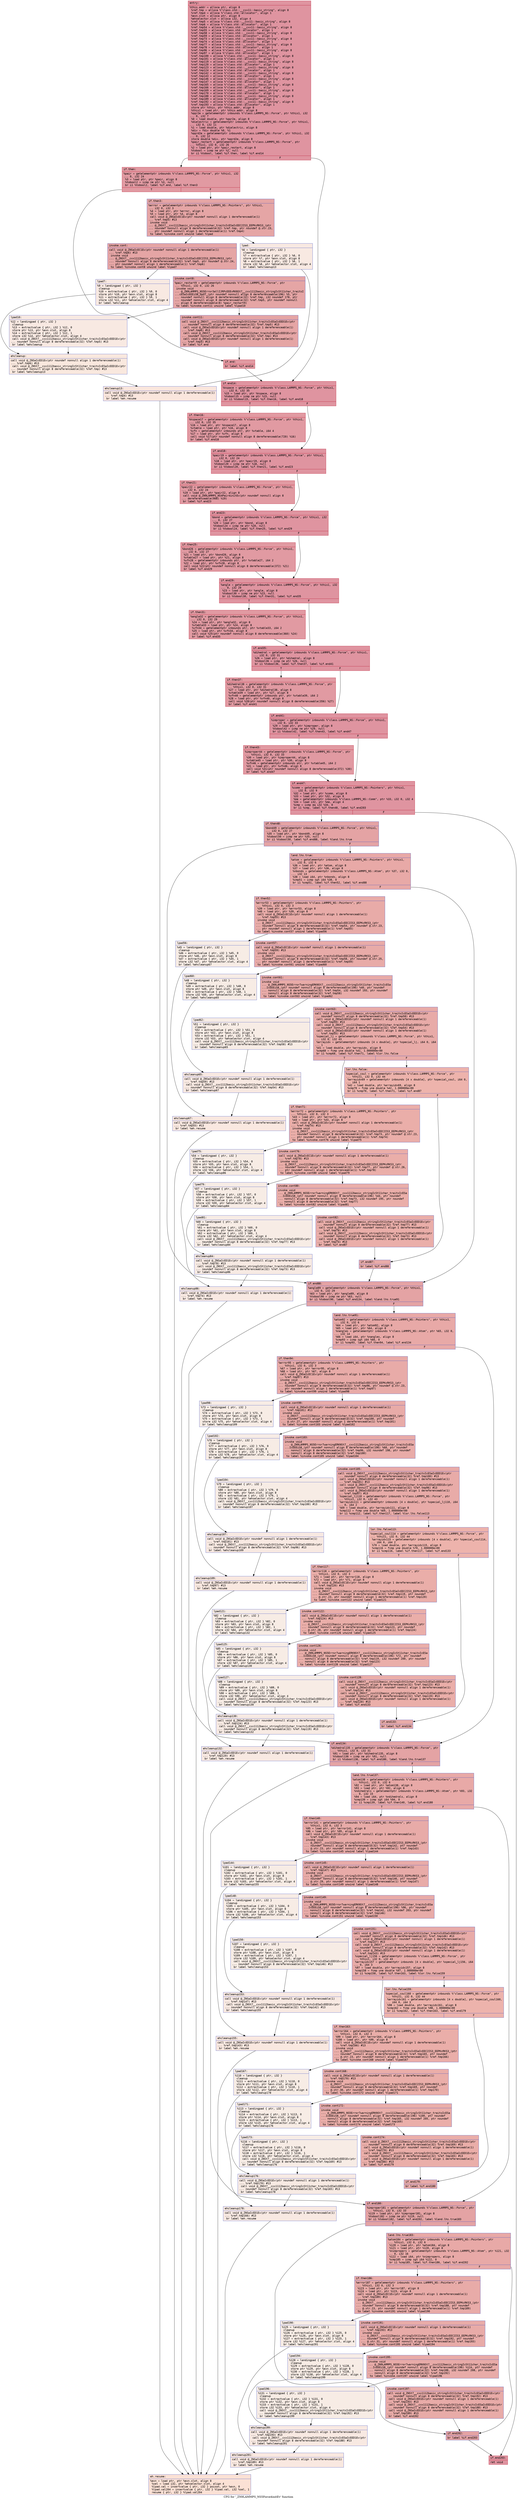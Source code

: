 digraph "CFG for '_ZN9LAMMPS_NS5Force4initEv' function" {
	label="CFG for '_ZN9LAMMPS_NS5Force4initEv' function";

	Node0x563a5e038960 [shape=record,color="#b70d28ff", style=filled, fillcolor="#b70d2870" fontname="Courier",label="{entry:\l|  %this.addr = alloca ptr, align 8\l  %ref.tmp = alloca %\"class.std::__cxx11::basic_string\", align 8\l  %ref.tmp4 = alloca %\"class.std::allocator\", align 1\l  %exn.slot = alloca ptr, align 8\l  %ehselector.slot = alloca i32, align 4\l  %ref.tmp5 = alloca %\"class.std::__cxx11::basic_string\", align 8\l  %ref.tmp6 = alloca %\"class.std::allocator\", align 1\l  %ref.tmp54 = alloca %\"class.std::__cxx11::basic_string\", align 8\l  %ref.tmp55 = alloca %\"class.std::allocator\", align 1\l  %ref.tmp58 = alloca %\"class.std::__cxx11::basic_string\", align 8\l  %ref.tmp59 = alloca %\"class.std::allocator\", align 1\l  %ref.tmp73 = alloca %\"class.std::__cxx11::basic_string\", align 8\l  %ref.tmp74 = alloca %\"class.std::allocator\", align 1\l  %ref.tmp77 = alloca %\"class.std::__cxx11::basic_string\", align 8\l  %ref.tmp78 = alloca %\"class.std::allocator\", align 1\l  %ref.tmp96 = alloca %\"class.std::__cxx11::basic_string\", align 8\l  %ref.tmp97 = alloca %\"class.std::allocator\", align 1\l  %ref.tmp100 = alloca %\"class.std::__cxx11::basic_string\", align 8\l  %ref.tmp101 = alloca %\"class.std::allocator\", align 1\l  %ref.tmp119 = alloca %\"class.std::__cxx11::basic_string\", align 8\l  %ref.tmp120 = alloca %\"class.std::allocator\", align 1\l  %ref.tmp123 = alloca %\"class.std::__cxx11::basic_string\", align 8\l  %ref.tmp124 = alloca %\"class.std::allocator\", align 1\l  %ref.tmp142 = alloca %\"class.std::__cxx11::basic_string\", align 8\l  %ref.tmp143 = alloca %\"class.std::allocator\", align 1\l  %ref.tmp146 = alloca %\"class.std::__cxx11::basic_string\", align 8\l  %ref.tmp147 = alloca %\"class.std::allocator\", align 1\l  %ref.tmp165 = alloca %\"class.std::__cxx11::basic_string\", align 8\l  %ref.tmp166 = alloca %\"class.std::allocator\", align 1\l  %ref.tmp169 = alloca %\"class.std::__cxx11::basic_string\", align 8\l  %ref.tmp170 = alloca %\"class.std::allocator\", align 1\l  %ref.tmp188 = alloca %\"class.std::__cxx11::basic_string\", align 8\l  %ref.tmp189 = alloca %\"class.std::allocator\", align 1\l  %ref.tmp192 = alloca %\"class.std::__cxx11::basic_string\", align 8\l  %ref.tmp193 = alloca %\"class.std::allocator\", align 1\l  store ptr %this, ptr %this.addr, align 8\l  %this1 = load ptr, ptr %this.addr, align 8\l  %qqr2e = getelementptr inbounds %\"class.LAMMPS_NS::Force\", ptr %this1, i32\l... 0, i32 7\l  %0 = load double, ptr %qqr2e, align 8\l  %dielectric = getelementptr inbounds %\"class.LAMMPS_NS::Force\", ptr %this1,\l... i32 0, i32 11\l  %1 = load double, ptr %dielectric, align 8\l  %div = fdiv double %0, %1\l  %qqrd2e = getelementptr inbounds %\"class.LAMMPS_NS::Force\", ptr %this1, i32\l... 0, i32 12\l  store double %div, ptr %qqrd2e, align 8\l  %pair_restart = getelementptr inbounds %\"class.LAMMPS_NS::Force\", ptr\l... %this1, i32 0, i32 26\l  %2 = load ptr, ptr %pair_restart, align 8\l  %tobool = icmp ne ptr %2, null\l  br i1 %tobool, label %if.then, label %if.end14\l|{<s0>T|<s1>F}}"];
	Node0x563a5e038960:s0 -> Node0x563a5e03ac10[tooltip="entry -> if.then\nProbability 62.50%" ];
	Node0x563a5e038960:s1 -> Node0x563a5e03ac80[tooltip="entry -> if.end14\nProbability 37.50%" ];
	Node0x563a5e03ac10 [shape=record,color="#b70d28ff", style=filled, fillcolor="#bb1b2c70" fontname="Courier",label="{if.then:\l|  %pair = getelementptr inbounds %\"class.LAMMPS_NS::Force\", ptr %this1, i32\l... 0, i32 24\l  %3 = load ptr, ptr %pair, align 8\l  %tobool2 = icmp ne ptr %3, null\l  br i1 %tobool2, label %if.end, label %if.then3\l|{<s0>T|<s1>F}}"];
	Node0x563a5e03ac10:s0 -> Node0x563a5e03af10[tooltip="if.then -> if.end\nProbability 62.50%" ];
	Node0x563a5e03ac10:s1 -> Node0x563a5e0399e0[tooltip="if.then -> if.then3\nProbability 37.50%" ];
	Node0x563a5e0399e0 [shape=record,color="#3d50c3ff", style=filled, fillcolor="#c5333470" fontname="Courier",label="{if.then3:\l|  %error = getelementptr inbounds %\"class.LAMMPS_NS::Pointers\", ptr %this1,\l... i32 0, i32 3\l  %4 = load ptr, ptr %error, align 8\l  %5 = load ptr, ptr %4, align 8\l  call void @_ZNSaIcEC1Ev(ptr noundef nonnull align 1 dereferenceable(1)\l... %ref.tmp4) #13\l  invoke void\l... @_ZNSt7__cxx1112basic_stringIcSt11char_traitsIcESaIcEEC2IS3_EEPKcRKS3_(ptr\l... noundef nonnull align 8 dereferenceable(32) %ref.tmp, ptr noundef @.str.23,\l... ptr noundef nonnull align 1 dereferenceable(1) %ref.tmp4)\l          to label %invoke.cont unwind label %lpad\l}"];
	Node0x563a5e0399e0 -> Node0x563a5e03b720[tooltip="if.then3 -> invoke.cont\nProbability 100.00%" ];
	Node0x563a5e0399e0 -> Node0x563a5e03b7a0[tooltip="if.then3 -> lpad\nProbability 0.00%" ];
	Node0x563a5e03b720 [shape=record,color="#3d50c3ff", style=filled, fillcolor="#c5333470" fontname="Courier",label="{invoke.cont:\l|  call void @_ZNSaIcEC1Ev(ptr noundef nonnull align 1 dereferenceable(1)\l... %ref.tmp6) #13\l  invoke void\l... @_ZNSt7__cxx1112basic_stringIcSt11char_traitsIcESaIcEEC2IS3_EEPKcRKS3_(ptr\l... noundef nonnull align 8 dereferenceable(32) %ref.tmp5, ptr noundef @.str.24,\l... ptr noundef nonnull align 1 dereferenceable(1) %ref.tmp6)\l          to label %invoke.cont8 unwind label %lpad7\l}"];
	Node0x563a5e03b720 -> Node0x563a5e03bb20[tooltip="invoke.cont -> invoke.cont8\nProbability 100.00%" ];
	Node0x563a5e03b720 -> Node0x563a5e03bb70[tooltip="invoke.cont -> lpad7\nProbability 0.00%" ];
	Node0x563a5e03bb20 [shape=record,color="#3d50c3ff", style=filled, fillcolor="#c5333470" fontname="Courier",label="{invoke.cont8:\l|  %pair_restart9 = getelementptr inbounds %\"class.LAMMPS_NS::Force\", ptr\l... %this1, i32 0, i32 26\l  invoke void\l... @_ZN9LAMMPS_NS5Error3allIJRPcEEEvRKNSt7__cxx1112basic_stringIcSt11char_traitsI\l...cESaIcEEEiSB_DpOT_(ptr noundef nonnull align 8 dereferenceable(196) %5, ptr\l... noundef nonnull align 8 dereferenceable(32) %ref.tmp, i32 noundef 178, ptr\l... noundef nonnull align 8 dereferenceable(32) %ref.tmp5, ptr noundef nonnull\l... align 8 dereferenceable(8) %pair_restart9)\l          to label %invoke.cont11 unwind label %lpad10\l}"];
	Node0x563a5e03bb20 -> Node0x563a5e03bad0[tooltip="invoke.cont8 -> invoke.cont11\nProbability 100.00%" ];
	Node0x563a5e03bb20 -> Node0x563a5e03bff0[tooltip="invoke.cont8 -> lpad10\nProbability 0.00%" ];
	Node0x563a5e03bad0 [shape=record,color="#3d50c3ff", style=filled, fillcolor="#c5333470" fontname="Courier",label="{invoke.cont11:\l|  call void @_ZNSt7__cxx1112basic_stringIcSt11char_traitsIcESaIcEED1Ev(ptr\l... noundef nonnull align 8 dereferenceable(32) %ref.tmp5) #13\l  call void @_ZNSaIcED1Ev(ptr noundef nonnull align 1 dereferenceable(1)\l... %ref.tmp6) #13\l  call void @_ZNSt7__cxx1112basic_stringIcSt11char_traitsIcESaIcEED1Ev(ptr\l... noundef nonnull align 8 dereferenceable(32) %ref.tmp) #13\l  call void @_ZNSaIcED1Ev(ptr noundef nonnull align 1 dereferenceable(1)\l... %ref.tmp4) #13\l  br label %if.end\l}"];
	Node0x563a5e03bad0 -> Node0x563a5e03af10[tooltip="invoke.cont11 -> if.end\nProbability 100.00%" ];
	Node0x563a5e03b7a0 [shape=record,color="#3d50c3ff", style=filled, fillcolor="#efcebd70" fontname="Courier",label="{lpad:\l|  %6 = landingpad \{ ptr, i32 \}\l          cleanup\l  %7 = extractvalue \{ ptr, i32 \} %6, 0\l  store ptr %7, ptr %exn.slot, align 8\l  %8 = extractvalue \{ ptr, i32 \} %6, 1\l  store i32 %8, ptr %ehselector.slot, align 4\l  br label %ehcleanup13\l}"];
	Node0x563a5e03b7a0 -> Node0x563a5e03ca70[tooltip="lpad -> ehcleanup13\nProbability 100.00%" ];
	Node0x563a5e03bb70 [shape=record,color="#3d50c3ff", style=filled, fillcolor="#efcebd70" fontname="Courier",label="{lpad7:\l|  %9 = landingpad \{ ptr, i32 \}\l          cleanup\l  %10 = extractvalue \{ ptr, i32 \} %9, 0\l  store ptr %10, ptr %exn.slot, align 8\l  %11 = extractvalue \{ ptr, i32 \} %9, 1\l  store i32 %11, ptr %ehselector.slot, align 4\l  br label %ehcleanup\l}"];
	Node0x563a5e03bb70 -> Node0x563a5e03cde0[tooltip="lpad7 -> ehcleanup\nProbability 100.00%" ];
	Node0x563a5e03bff0 [shape=record,color="#3d50c3ff", style=filled, fillcolor="#efcebd70" fontname="Courier",label="{lpad10:\l|  %12 = landingpad \{ ptr, i32 \}\l          cleanup\l  %13 = extractvalue \{ ptr, i32 \} %12, 0\l  store ptr %13, ptr %exn.slot, align 8\l  %14 = extractvalue \{ ptr, i32 \} %12, 1\l  store i32 %14, ptr %ehselector.slot, align 4\l  call void @_ZNSt7__cxx1112basic_stringIcSt11char_traitsIcESaIcEED1Ev(ptr\l... noundef nonnull align 8 dereferenceable(32) %ref.tmp5) #13\l  br label %ehcleanup\l}"];
	Node0x563a5e03bff0 -> Node0x563a5e03cde0[tooltip="lpad10 -> ehcleanup\nProbability 100.00%" ];
	Node0x563a5e03cde0 [shape=record,color="#3d50c3ff", style=filled, fillcolor="#f2cab570" fontname="Courier",label="{ehcleanup:\l|  call void @_ZNSaIcED1Ev(ptr noundef nonnull align 1 dereferenceable(1)\l... %ref.tmp6) #13\l  call void @_ZNSt7__cxx1112basic_stringIcSt11char_traitsIcESaIcEED1Ev(ptr\l... noundef nonnull align 8 dereferenceable(32) %ref.tmp) #13\l  br label %ehcleanup13\l}"];
	Node0x563a5e03cde0 -> Node0x563a5e03ca70[tooltip="ehcleanup -> ehcleanup13\nProbability 100.00%" ];
	Node0x563a5e03ca70 [shape=record,color="#3d50c3ff", style=filled, fillcolor="#f3c7b170" fontname="Courier",label="{ehcleanup13:\l|  call void @_ZNSaIcED1Ev(ptr noundef nonnull align 1 dereferenceable(1)\l... %ref.tmp4) #13\l  br label %eh.resume\l}"];
	Node0x563a5e03ca70 -> Node0x563a5e03d6f0[tooltip="ehcleanup13 -> eh.resume\nProbability 100.00%" ];
	Node0x563a5e03af10 [shape=record,color="#b70d28ff", style=filled, fillcolor="#bb1b2c70" fontname="Courier",label="{if.end:\l|  br label %if.end14\l}"];
	Node0x563a5e03af10 -> Node0x563a5e03ac80[tooltip="if.end -> if.end14\nProbability 100.00%" ];
	Node0x563a5e03ac80 [shape=record,color="#b70d28ff", style=filled, fillcolor="#b70d2870" fontname="Courier",label="{if.end14:\l|  %kspace = getelementptr inbounds %\"class.LAMMPS_NS::Force\", ptr %this1,\l... i32 0, i32 35\l  %15 = load ptr, ptr %kspace, align 8\l  %tobool15 = icmp ne ptr %15, null\l  br i1 %tobool15, label %if.then16, label %if.end18\l|{<s0>T|<s1>F}}"];
	Node0x563a5e03ac80:s0 -> Node0x563a5e03da20[tooltip="if.end14 -> if.then16\nProbability 62.50%" ];
	Node0x563a5e03ac80:s1 -> Node0x563a5dff3b80[tooltip="if.end14 -> if.end18\nProbability 37.50%" ];
	Node0x563a5e03da20 [shape=record,color="#b70d28ff", style=filled, fillcolor="#bb1b2c70" fontname="Courier",label="{if.then16:\l|  %kspace17 = getelementptr inbounds %\"class.LAMMPS_NS::Force\", ptr %this1,\l... i32 0, i32 35\l  %16 = load ptr, ptr %kspace17, align 8\l  %vtable = load ptr, ptr %16, align 8\l  %vfn = getelementptr inbounds ptr, ptr %vtable, i64 4\l  %17 = load ptr, ptr %vfn, align 8\l  call void %17(ptr noundef nonnull align 8 dereferenceable(720) %16)\l  br label %if.end18\l}"];
	Node0x563a5e03da20 -> Node0x563a5dff3b80[tooltip="if.then16 -> if.end18\nProbability 100.00%" ];
	Node0x563a5dff3b80 [shape=record,color="#b70d28ff", style=filled, fillcolor="#b70d2870" fontname="Courier",label="{if.end18:\l|  %pair19 = getelementptr inbounds %\"class.LAMMPS_NS::Force\", ptr %this1,\l... i32 0, i32 24\l  %18 = load ptr, ptr %pair19, align 8\l  %tobool20 = icmp ne ptr %18, null\l  br i1 %tobool20, label %if.then21, label %if.end23\l|{<s0>T|<s1>F}}"];
	Node0x563a5dff3b80:s0 -> Node0x563a5dff43b0[tooltip="if.end18 -> if.then21\nProbability 62.50%" ];
	Node0x563a5dff3b80:s1 -> Node0x563a5dff4430[tooltip="if.end18 -> if.end23\nProbability 37.50%" ];
	Node0x563a5dff43b0 [shape=record,color="#b70d28ff", style=filled, fillcolor="#bb1b2c70" fontname="Courier",label="{if.then21:\l|  %pair22 = getelementptr inbounds %\"class.LAMMPS_NS::Force\", ptr %this1,\l... i32 0, i32 24\l  %19 = load ptr, ptr %pair22, align 8\l  call void @_ZN9LAMMPS_NS4Pair4initEv(ptr noundef nonnull align 8\l... dereferenceable(908) %19)\l  br label %if.end23\l}"];
	Node0x563a5dff43b0 -> Node0x563a5dff4430[tooltip="if.then21 -> if.end23\nProbability 100.00%" ];
	Node0x563a5dff4430 [shape=record,color="#b70d28ff", style=filled, fillcolor="#b70d2870" fontname="Courier",label="{if.end23:\l|  %bond = getelementptr inbounds %\"class.LAMMPS_NS::Force\", ptr %this1, i32\l... 0, i32 27\l  %20 = load ptr, ptr %bond, align 8\l  %tobool24 = icmp ne ptr %20, null\l  br i1 %tobool24, label %if.then25, label %if.end29\l|{<s0>T|<s1>F}}"];
	Node0x563a5dff4430:s0 -> Node0x563a5dff4af0[tooltip="if.end23 -> if.then25\nProbability 62.50%" ];
	Node0x563a5dff4430:s1 -> Node0x563a5dff4b70[tooltip="if.end23 -> if.end29\nProbability 37.50%" ];
	Node0x563a5dff4af0 [shape=record,color="#b70d28ff", style=filled, fillcolor="#bb1b2c70" fontname="Courier",label="{if.then25:\l|  %bond26 = getelementptr inbounds %\"class.LAMMPS_NS::Force\", ptr %this1,\l... i32 0, i32 27\l  %21 = load ptr, ptr %bond26, align 8\l  %vtable27 = load ptr, ptr %21, align 8\l  %vfn28 = getelementptr inbounds ptr, ptr %vtable27, i64 2\l  %22 = load ptr, ptr %vfn28, align 8\l  call void %22(ptr noundef nonnull align 8 dereferenceable(372) %21)\l  br label %if.end29\l}"];
	Node0x563a5dff4af0 -> Node0x563a5dff4b70[tooltip="if.then25 -> if.end29\nProbability 100.00%" ];
	Node0x563a5dff4b70 [shape=record,color="#b70d28ff", style=filled, fillcolor="#b70d2870" fontname="Courier",label="{if.end29:\l|  %angle = getelementptr inbounds %\"class.LAMMPS_NS::Force\", ptr %this1, i32\l... 0, i32 29\l  %23 = load ptr, ptr %angle, align 8\l  %tobool30 = icmp ne ptr %23, null\l  br i1 %tobool30, label %if.then31, label %if.end35\l|{<s0>T|<s1>F}}"];
	Node0x563a5dff4b70:s0 -> Node0x563a5dff5370[tooltip="if.end29 -> if.then31\nProbability 62.50%" ];
	Node0x563a5dff4b70:s1 -> Node0x563a5dff53f0[tooltip="if.end29 -> if.end35\nProbability 37.50%" ];
	Node0x563a5dff5370 [shape=record,color="#b70d28ff", style=filled, fillcolor="#bb1b2c70" fontname="Courier",label="{if.then31:\l|  %angle32 = getelementptr inbounds %\"class.LAMMPS_NS::Force\", ptr %this1,\l... i32 0, i32 29\l  %24 = load ptr, ptr %angle32, align 8\l  %vtable33 = load ptr, ptr %24, align 8\l  %vfn34 = getelementptr inbounds ptr, ptr %vtable33, i64 2\l  %25 = load ptr, ptr %vfn34, align 8\l  call void %25(ptr noundef nonnull align 8 dereferenceable(360) %24)\l  br label %if.end35\l}"];
	Node0x563a5dff5370 -> Node0x563a5dff53f0[tooltip="if.then31 -> if.end35\nProbability 100.00%" ];
	Node0x563a5dff53f0 [shape=record,color="#b70d28ff", style=filled, fillcolor="#b70d2870" fontname="Courier",label="{if.end35:\l|  %dihedral = getelementptr inbounds %\"class.LAMMPS_NS::Force\", ptr %this1,\l... i32 0, i32 31\l  %26 = load ptr, ptr %dihedral, align 8\l  %tobool36 = icmp ne ptr %26, null\l  br i1 %tobool36, label %if.then37, label %if.end41\l|{<s0>T|<s1>F}}"];
	Node0x563a5dff53f0:s0 -> Node0x563a5dff5c20[tooltip="if.end35 -> if.then37\nProbability 62.50%" ];
	Node0x563a5dff53f0:s1 -> Node0x563a5dff5ca0[tooltip="if.end35 -> if.end41\nProbability 37.50%" ];
	Node0x563a5dff5c20 [shape=record,color="#b70d28ff", style=filled, fillcolor="#bb1b2c70" fontname="Courier",label="{if.then37:\l|  %dihedral38 = getelementptr inbounds %\"class.LAMMPS_NS::Force\", ptr\l... %this1, i32 0, i32 31\l  %27 = load ptr, ptr %dihedral38, align 8\l  %vtable39 = load ptr, ptr %27, align 8\l  %vfn40 = getelementptr inbounds ptr, ptr %vtable39, i64 2\l  %28 = load ptr, ptr %vfn40, align 8\l  call void %28(ptr noundef nonnull align 8 dereferenceable(356) %27)\l  br label %if.end41\l}"];
	Node0x563a5dff5c20 -> Node0x563a5dff5ca0[tooltip="if.then37 -> if.end41\nProbability 100.00%" ];
	Node0x563a5dff5ca0 [shape=record,color="#b70d28ff", style=filled, fillcolor="#b70d2870" fontname="Courier",label="{if.end41:\l|  %improper = getelementptr inbounds %\"class.LAMMPS_NS::Force\", ptr %this1,\l... i32 0, i32 33\l  %29 = load ptr, ptr %improper, align 8\l  %tobool42 = icmp ne ptr %29, null\l  br i1 %tobool42, label %if.then43, label %if.end47\l|{<s0>T|<s1>F}}"];
	Node0x563a5dff5ca0:s0 -> Node0x563a5dff64c0[tooltip="if.end41 -> if.then43\nProbability 62.50%" ];
	Node0x563a5dff5ca0:s1 -> Node0x563a5e03af80[tooltip="if.end41 -> if.end47\nProbability 37.50%" ];
	Node0x563a5dff64c0 [shape=record,color="#b70d28ff", style=filled, fillcolor="#bb1b2c70" fontname="Courier",label="{if.then43:\l|  %improper44 = getelementptr inbounds %\"class.LAMMPS_NS::Force\", ptr\l... %this1, i32 0, i32 33\l  %30 = load ptr, ptr %improper44, align 8\l  %vtable45 = load ptr, ptr %30, align 8\l  %vfn46 = getelementptr inbounds ptr, ptr %vtable45, i64 2\l  %31 = load ptr, ptr %vfn46, align 8\l  call void %31(ptr noundef nonnull align 8 dereferenceable(372) %30)\l  br label %if.end47\l}"];
	Node0x563a5dff64c0 -> Node0x563a5e03af80[tooltip="if.then43 -> if.end47\nProbability 100.00%" ];
	Node0x563a5e03af80 [shape=record,color="#b70d28ff", style=filled, fillcolor="#b70d2870" fontname="Courier",label="{if.end47:\l|  %comm = getelementptr inbounds %\"class.LAMMPS_NS::Pointers\", ptr %this1,\l... i32 0, i32 9\l  %32 = load ptr, ptr %comm, align 8\l  %33 = load ptr, ptr %32, align 8\l  %me = getelementptr inbounds %\"class.LAMMPS_NS::Comm\", ptr %33, i32 0, i32 4\l  %34 = load i32, ptr %me, align 4\l  %cmp = icmp eq i32 %34, 0\l  br i1 %cmp, label %if.then48, label %if.end203\l|{<s0>T|<s1>F}}"];
	Node0x563a5e03af80:s0 -> Node0x563a5dff7530[tooltip="if.end47 -> if.then48\nProbability 37.50%" ];
	Node0x563a5e03af80:s1 -> Node0x563a5dff7580[tooltip="if.end47 -> if.end203\nProbability 62.50%" ];
	Node0x563a5dff7530 [shape=record,color="#3d50c3ff", style=filled, fillcolor="#c32e3170" fontname="Courier",label="{if.then48:\l|  %bond49 = getelementptr inbounds %\"class.LAMMPS_NS::Force\", ptr %this1,\l... i32 0, i32 27\l  %35 = load ptr, ptr %bond49, align 8\l  %tobool50 = icmp ne ptr %35, null\l  br i1 %tobool50, label %if.end88, label %land.lhs.true\l|{<s0>T|<s1>F}}"];
	Node0x563a5dff7530:s0 -> Node0x563a5dff78d0[tooltip="if.then48 -> if.end88\nProbability 62.50%" ];
	Node0x563a5dff7530:s1 -> Node0x563a5dff7950[tooltip="if.then48 -> land.lhs.true\nProbability 37.50%" ];
	Node0x563a5dff7950 [shape=record,color="#3d50c3ff", style=filled, fillcolor="#ca3b3770" fontname="Courier",label="{land.lhs.true:\l|  %atom = getelementptr inbounds %\"class.LAMMPS_NS::Pointers\", ptr %this1,\l... i32 0, i32 6\l  %36 = load ptr, ptr %atom, align 8\l  %37 = load ptr, ptr %36, align 8\l  %nbonds = getelementptr inbounds %\"class.LAMMPS_NS::Atom\", ptr %37, i32 0,\l... i32 13\l  %38 = load i64, ptr %nbonds, align 8\l  %cmp51 = icmp sgt i64 %38, 0\l  br i1 %cmp51, label %if.then52, label %if.end88\l|{<s0>T|<s1>F}}"];
	Node0x563a5dff7950:s0 -> Node0x563a5dff82e0[tooltip="land.lhs.true -> if.then52\nProbability 62.50%" ];
	Node0x563a5dff7950:s1 -> Node0x563a5dff78d0[tooltip="land.lhs.true -> if.end88\nProbability 37.50%" ];
	Node0x563a5dff82e0 [shape=record,color="#3d50c3ff", style=filled, fillcolor="#cc403a70" fontname="Courier",label="{if.then52:\l|  %error53 = getelementptr inbounds %\"class.LAMMPS_NS::Pointers\", ptr\l... %this1, i32 0, i32 3\l  %39 = load ptr, ptr %error53, align 8\l  %40 = load ptr, ptr %39, align 8\l  call void @_ZNSaIcEC1Ev(ptr noundef nonnull align 1 dereferenceable(1)\l... %ref.tmp55) #13\l  invoke void\l... @_ZNSt7__cxx1112basic_stringIcSt11char_traitsIcESaIcEEC2IS3_EEPKcRKS3_(ptr\l... noundef nonnull align 8 dereferenceable(32) %ref.tmp54, ptr noundef @.str.23,\l... ptr noundef nonnull align 1 dereferenceable(1) %ref.tmp55)\l          to label %invoke.cont57 unwind label %lpad56\l}"];
	Node0x563a5dff82e0 -> Node0x563a5dff8770[tooltip="if.then52 -> invoke.cont57\nProbability 100.00%" ];
	Node0x563a5dff82e0 -> Node0x563a5dff87f0[tooltip="if.then52 -> lpad56\nProbability 0.00%" ];
	Node0x563a5dff8770 [shape=record,color="#3d50c3ff", style=filled, fillcolor="#cc403a70" fontname="Courier",label="{invoke.cont57:\l|  call void @_ZNSaIcEC1Ev(ptr noundef nonnull align 1 dereferenceable(1)\l... %ref.tmp59) #13\l  invoke void\l... @_ZNSt7__cxx1112basic_stringIcSt11char_traitsIcESaIcEEC2IS3_EEPKcRKS3_(ptr\l... noundef nonnull align 8 dereferenceable(32) %ref.tmp58, ptr noundef @.str.25,\l... ptr noundef nonnull align 1 dereferenceable(1) %ref.tmp59)\l          to label %invoke.cont61 unwind label %lpad60\l}"];
	Node0x563a5dff8770 -> Node0x563a5dff8b70[tooltip="invoke.cont57 -> invoke.cont61\nProbability 100.00%" ];
	Node0x563a5dff8770 -> Node0x563a5dff8bc0[tooltip="invoke.cont57 -> lpad60\nProbability 0.00%" ];
	Node0x563a5dff8b70 [shape=record,color="#3d50c3ff", style=filled, fillcolor="#cc403a70" fontname="Courier",label="{invoke.cont61:\l|  invoke void\l... @_ZN9LAMMPS_NS5Error7warningERKNSt7__cxx1112basic_stringIcSt11char_traitsIcESa\l...IcEEEiS8_(ptr noundef nonnull align 8 dereferenceable(196) %40, ptr noundef\l... nonnull align 8 dereferenceable(32) %ref.tmp54, i32 noundef 193, ptr noundef\l... nonnull align 8 dereferenceable(32) %ref.tmp58)\l          to label %invoke.cont63 unwind label %lpad62\l}"];
	Node0x563a5dff8b70 -> Node0x563a5dff8b20[tooltip="invoke.cont61 -> invoke.cont63\nProbability 100.00%" ];
	Node0x563a5dff8b70 -> Node0x563a5dff8ee0[tooltip="invoke.cont61 -> lpad62\nProbability 0.00%" ];
	Node0x563a5dff8b20 [shape=record,color="#3d50c3ff", style=filled, fillcolor="#cc403a70" fontname="Courier",label="{invoke.cont63:\l|  call void @_ZNSt7__cxx1112basic_stringIcSt11char_traitsIcESaIcEED1Ev(ptr\l... noundef nonnull align 8 dereferenceable(32) %ref.tmp58) #13\l  call void @_ZNSaIcED1Ev(ptr noundef nonnull align 1 dereferenceable(1)\l... %ref.tmp59) #13\l  call void @_ZNSt7__cxx1112basic_stringIcSt11char_traitsIcESaIcEED1Ev(ptr\l... noundef nonnull align 8 dereferenceable(32) %ref.tmp54) #13\l  call void @_ZNSaIcED1Ev(ptr noundef nonnull align 1 dereferenceable(1)\l... %ref.tmp55) #13\l  %special_lj = getelementptr inbounds %\"class.LAMMPS_NS::Force\", ptr %this1,\l... i32 0, i32 43\l  %arrayidx = getelementptr inbounds [4 x double], ptr %special_lj, i64 0, i64\l... 1\l  %41 = load double, ptr %arrayidx, align 8\l  %cmp68 = fcmp une double %41, 1.000000e+00\l  br i1 %cmp68, label %if.then71, label %lor.lhs.false\l|{<s0>T|<s1>F}}"];
	Node0x563a5dff8b20:s0 -> Node0x563a5dff9850[tooltip="invoke.cont63 -> if.then71\nProbability 62.50%" ];
	Node0x563a5dff8b20:s1 -> Node0x563a5dff98d0[tooltip="invoke.cont63 -> lor.lhs.false\nProbability 37.50%" ];
	Node0x563a5dff98d0 [shape=record,color="#3d50c3ff", style=filled, fillcolor="#d6524470" fontname="Courier",label="{lor.lhs.false:\l|  %special_coul = getelementptr inbounds %\"class.LAMMPS_NS::Force\", ptr\l... %this1, i32 0, i32 44\l  %arrayidx69 = getelementptr inbounds [4 x double], ptr %special_coul, i64 0,\l... i64 1\l  %42 = load double, ptr %arrayidx69, align 8\l  %cmp70 = fcmp une double %42, 1.000000e+00\l  br i1 %cmp70, label %if.then71, label %if.end87\l|{<s0>T|<s1>F}}"];
	Node0x563a5dff98d0:s0 -> Node0x563a5dff9850[tooltip="lor.lhs.false -> if.then71\nProbability 62.50%" ];
	Node0x563a5dff98d0:s1 -> Node0x563a5dff9d10[tooltip="lor.lhs.false -> if.end87\nProbability 37.50%" ];
	Node0x563a5dff9850 [shape=record,color="#3d50c3ff", style=filled, fillcolor="#d0473d70" fontname="Courier",label="{if.then71:\l|  %error72 = getelementptr inbounds %\"class.LAMMPS_NS::Pointers\", ptr\l... %this1, i32 0, i32 3\l  %43 = load ptr, ptr %error72, align 8\l  %44 = load ptr, ptr %43, align 8\l  call void @_ZNSaIcEC1Ev(ptr noundef nonnull align 1 dereferenceable(1)\l... %ref.tmp74) #13\l  invoke void\l... @_ZNSt7__cxx1112basic_stringIcSt11char_traitsIcESaIcEEC2IS3_EEPKcRKS3_(ptr\l... noundef nonnull align 8 dereferenceable(32) %ref.tmp73, ptr noundef @.str.23,\l... ptr noundef nonnull align 1 dereferenceable(1) %ref.tmp74)\l          to label %invoke.cont76 unwind label %lpad75\l}"];
	Node0x563a5dff9850 -> Node0x563a5dffa1a0[tooltip="if.then71 -> invoke.cont76\nProbability 100.00%" ];
	Node0x563a5dff9850 -> Node0x563a5dffa220[tooltip="if.then71 -> lpad75\nProbability 0.00%" ];
	Node0x563a5dffa1a0 [shape=record,color="#3d50c3ff", style=filled, fillcolor="#d0473d70" fontname="Courier",label="{invoke.cont76:\l|  call void @_ZNSaIcEC1Ev(ptr noundef nonnull align 1 dereferenceable(1)\l... %ref.tmp78) #13\l  invoke void\l... @_ZNSt7__cxx1112basic_stringIcSt11char_traitsIcESaIcEEC2IS3_EEPKcRKS3_(ptr\l... noundef nonnull align 8 dereferenceable(32) %ref.tmp77, ptr noundef @.str.26,\l... ptr noundef nonnull align 1 dereferenceable(1) %ref.tmp78)\l          to label %invoke.cont80 unwind label %lpad79\l}"];
	Node0x563a5dffa1a0 -> Node0x563a5dffa5a0[tooltip="invoke.cont76 -> invoke.cont80\nProbability 100.00%" ];
	Node0x563a5dffa1a0 -> Node0x563a5dffa5f0[tooltip="invoke.cont76 -> lpad79\nProbability 0.00%" ];
	Node0x563a5dffa5a0 [shape=record,color="#3d50c3ff", style=filled, fillcolor="#d0473d70" fontname="Courier",label="{invoke.cont80:\l|  invoke void\l... @_ZN9LAMMPS_NS5Error7warningERKNSt7__cxx1112basic_stringIcSt11char_traitsIcESa\l...IcEEEiS8_(ptr noundef nonnull align 8 dereferenceable(196) %44, ptr noundef\l... nonnull align 8 dereferenceable(32) %ref.tmp73, i32 noundef 195, ptr noundef\l... nonnull align 8 dereferenceable(32) %ref.tmp77)\l          to label %invoke.cont82 unwind label %lpad81\l}"];
	Node0x563a5dffa5a0 -> Node0x563a5dffa550[tooltip="invoke.cont80 -> invoke.cont82\nProbability 100.00%" ];
	Node0x563a5dffa5a0 -> Node0x563a5dffa910[tooltip="invoke.cont80 -> lpad81\nProbability 0.00%" ];
	Node0x563a5dffa550 [shape=record,color="#3d50c3ff", style=filled, fillcolor="#d0473d70" fontname="Courier",label="{invoke.cont82:\l|  call void @_ZNSt7__cxx1112basic_stringIcSt11char_traitsIcESaIcEED1Ev(ptr\l... noundef nonnull align 8 dereferenceable(32) %ref.tmp77) #13\l  call void @_ZNSaIcED1Ev(ptr noundef nonnull align 1 dereferenceable(1)\l... %ref.tmp78) #13\l  call void @_ZNSt7__cxx1112basic_stringIcSt11char_traitsIcESaIcEED1Ev(ptr\l... noundef nonnull align 8 dereferenceable(32) %ref.tmp73) #13\l  call void @_ZNSaIcED1Ev(ptr noundef nonnull align 1 dereferenceable(1)\l... %ref.tmp74) #13\l  br label %if.end87\l}"];
	Node0x563a5dffa550 -> Node0x563a5dff9d10[tooltip="invoke.cont82 -> if.end87\nProbability 100.00%" ];
	Node0x563a5dff87f0 [shape=record,color="#3d50c3ff", style=filled, fillcolor="#ecd3c570" fontname="Courier",label="{lpad56:\l|  %45 = landingpad \{ ptr, i32 \}\l          cleanup\l  %46 = extractvalue \{ ptr, i32 \} %45, 0\l  store ptr %46, ptr %exn.slot, align 8\l  %47 = extractvalue \{ ptr, i32 \} %45, 1\l  store i32 %47, ptr %ehselector.slot, align 4\l  br label %ehcleanup67\l}"];
	Node0x563a5dff87f0 -> Node0x563a5dffbb00[tooltip="lpad56 -> ehcleanup67\nProbability 100.00%" ];
	Node0x563a5dff8bc0 [shape=record,color="#3d50c3ff", style=filled, fillcolor="#ecd3c570" fontname="Courier",label="{lpad60:\l|  %48 = landingpad \{ ptr, i32 \}\l          cleanup\l  %49 = extractvalue \{ ptr, i32 \} %48, 0\l  store ptr %49, ptr %exn.slot, align 8\l  %50 = extractvalue \{ ptr, i32 \} %48, 1\l  store i32 %50, ptr %ehselector.slot, align 4\l  br label %ehcleanup65\l}"];
	Node0x563a5dff8bc0 -> Node0x563a5e04ddb0[tooltip="lpad60 -> ehcleanup65\nProbability 100.00%" ];
	Node0x563a5dff8ee0 [shape=record,color="#3d50c3ff", style=filled, fillcolor="#ecd3c570" fontname="Courier",label="{lpad62:\l|  %51 = landingpad \{ ptr, i32 \}\l          cleanup\l  %52 = extractvalue \{ ptr, i32 \} %51, 0\l  store ptr %52, ptr %exn.slot, align 8\l  %53 = extractvalue \{ ptr, i32 \} %51, 1\l  store i32 %53, ptr %ehselector.slot, align 4\l  call void @_ZNSt7__cxx1112basic_stringIcSt11char_traitsIcESaIcEED1Ev(ptr\l... noundef nonnull align 8 dereferenceable(32) %ref.tmp58) #13\l  br label %ehcleanup65\l}"];
	Node0x563a5dff8ee0 -> Node0x563a5e04ddb0[tooltip="lpad62 -> ehcleanup65\nProbability 100.00%" ];
	Node0x563a5e04ddb0 [shape=record,color="#3d50c3ff", style=filled, fillcolor="#efcebd70" fontname="Courier",label="{ehcleanup65:\l|  call void @_ZNSaIcED1Ev(ptr noundef nonnull align 1 dereferenceable(1)\l... %ref.tmp59) #13\l  call void @_ZNSt7__cxx1112basic_stringIcSt11char_traitsIcESaIcEED1Ev(ptr\l... noundef nonnull align 8 dereferenceable(32) %ref.tmp54) #13\l  br label %ehcleanup67\l}"];
	Node0x563a5e04ddb0 -> Node0x563a5dffbb00[tooltip="ehcleanup65 -> ehcleanup67\nProbability 100.00%" ];
	Node0x563a5dffbb00 [shape=record,color="#3d50c3ff", style=filled, fillcolor="#f1ccb870" fontname="Courier",label="{ehcleanup67:\l|  call void @_ZNSaIcED1Ev(ptr noundef nonnull align 1 dereferenceable(1)\l... %ref.tmp55) #13\l  br label %eh.resume\l}"];
	Node0x563a5dffbb00 -> Node0x563a5e03d6f0[tooltip="ehcleanup67 -> eh.resume\nProbability 100.00%" ];
	Node0x563a5dffa220 [shape=record,color="#3d50c3ff", style=filled, fillcolor="#ecd3c570" fontname="Courier",label="{lpad75:\l|  %54 = landingpad \{ ptr, i32 \}\l          cleanup\l  %55 = extractvalue \{ ptr, i32 \} %54, 0\l  store ptr %55, ptr %exn.slot, align 8\l  %56 = extractvalue \{ ptr, i32 \} %54, 1\l  store i32 %56, ptr %ehselector.slot, align 4\l  br label %ehcleanup86\l}"];
	Node0x563a5dffa220 -> Node0x563a5e04e910[tooltip="lpad75 -> ehcleanup86\nProbability 100.00%" ];
	Node0x563a5dffa5f0 [shape=record,color="#3d50c3ff", style=filled, fillcolor="#ecd3c570" fontname="Courier",label="{lpad79:\l|  %57 = landingpad \{ ptr, i32 \}\l          cleanup\l  %58 = extractvalue \{ ptr, i32 \} %57, 0\l  store ptr %58, ptr %exn.slot, align 8\l  %59 = extractvalue \{ ptr, i32 \} %57, 1\l  store i32 %59, ptr %ehselector.slot, align 4\l  br label %ehcleanup84\l}"];
	Node0x563a5dffa5f0 -> Node0x563a5e04ec80[tooltip="lpad79 -> ehcleanup84\nProbability 100.00%" ];
	Node0x563a5dffa910 [shape=record,color="#3d50c3ff", style=filled, fillcolor="#ecd3c570" fontname="Courier",label="{lpad81:\l|  %60 = landingpad \{ ptr, i32 \}\l          cleanup\l  %61 = extractvalue \{ ptr, i32 \} %60, 0\l  store ptr %61, ptr %exn.slot, align 8\l  %62 = extractvalue \{ ptr, i32 \} %60, 1\l  store i32 %62, ptr %ehselector.slot, align 4\l  call void @_ZNSt7__cxx1112basic_stringIcSt11char_traitsIcESaIcEED1Ev(ptr\l... noundef nonnull align 8 dereferenceable(32) %ref.tmp77) #13\l  br label %ehcleanup84\l}"];
	Node0x563a5dffa910 -> Node0x563a5e04ec80[tooltip="lpad81 -> ehcleanup84\nProbability 100.00%" ];
	Node0x563a5e04ec80 [shape=record,color="#3d50c3ff", style=filled, fillcolor="#eed0c070" fontname="Courier",label="{ehcleanup84:\l|  call void @_ZNSaIcED1Ev(ptr noundef nonnull align 1 dereferenceable(1)\l... %ref.tmp78) #13\l  call void @_ZNSt7__cxx1112basic_stringIcSt11char_traitsIcESaIcEED1Ev(ptr\l... noundef nonnull align 8 dereferenceable(32) %ref.tmp73) #13\l  br label %ehcleanup86\l}"];
	Node0x563a5e04ec80 -> Node0x563a5e04e910[tooltip="ehcleanup84 -> ehcleanup86\nProbability 100.00%" ];
	Node0x563a5e04e910 [shape=record,color="#3d50c3ff", style=filled, fillcolor="#efcebd70" fontname="Courier",label="{ehcleanup86:\l|  call void @_ZNSaIcED1Ev(ptr noundef nonnull align 1 dereferenceable(1)\l... %ref.tmp74) #13\l  br label %eh.resume\l}"];
	Node0x563a5e04e910 -> Node0x563a5e03d6f0[tooltip="ehcleanup86 -> eh.resume\nProbability 100.00%" ];
	Node0x563a5dff9d10 [shape=record,color="#3d50c3ff", style=filled, fillcolor="#cc403a70" fontname="Courier",label="{if.end87:\l|  br label %if.end88\l}"];
	Node0x563a5dff9d10 -> Node0x563a5dff78d0[tooltip="if.end87 -> if.end88\nProbability 100.00%" ];
	Node0x563a5dff78d0 [shape=record,color="#3d50c3ff", style=filled, fillcolor="#c32e3170" fontname="Courier",label="{if.end88:\l|  %angle89 = getelementptr inbounds %\"class.LAMMPS_NS::Force\", ptr %this1,\l... i32 0, i32 29\l  %63 = load ptr, ptr %angle89, align 8\l  %tobool90 = icmp ne ptr %63, null\l  br i1 %tobool90, label %if.end134, label %land.lhs.true91\l|{<s0>T|<s1>F}}"];
	Node0x563a5dff78d0:s0 -> Node0x563a5e04f7e0[tooltip="if.end88 -> if.end134\nProbability 62.50%" ];
	Node0x563a5dff78d0:s1 -> Node0x563a5e04f860[tooltip="if.end88 -> land.lhs.true91\nProbability 37.50%" ];
	Node0x563a5e04f860 [shape=record,color="#3d50c3ff", style=filled, fillcolor="#ca3b3770" fontname="Courier",label="{land.lhs.true91:\l|  %atom92 = getelementptr inbounds %\"class.LAMMPS_NS::Pointers\", ptr %this1,\l... i32 0, i32 6\l  %64 = load ptr, ptr %atom92, align 8\l  %65 = load ptr, ptr %64, align 8\l  %nangles = getelementptr inbounds %\"class.LAMMPS_NS::Atom\", ptr %65, i32 0,\l... i32 14\l  %66 = load i64, ptr %nangles, align 8\l  %cmp93 = icmp sgt i64 %66, 0\l  br i1 %cmp93, label %if.then94, label %if.end134\l|{<s0>T|<s1>F}}"];
	Node0x563a5e04f860:s0 -> Node0x563a5e04fdb0[tooltip="land.lhs.true91 -> if.then94\nProbability 62.50%" ];
	Node0x563a5e04f860:s1 -> Node0x563a5e04f7e0[tooltip="land.lhs.true91 -> if.end134\nProbability 37.50%" ];
	Node0x563a5e04fdb0 [shape=record,color="#3d50c3ff", style=filled, fillcolor="#cc403a70" fontname="Courier",label="{if.then94:\l|  %error95 = getelementptr inbounds %\"class.LAMMPS_NS::Pointers\", ptr\l... %this1, i32 0, i32 3\l  %67 = load ptr, ptr %error95, align 8\l  %68 = load ptr, ptr %67, align 8\l  call void @_ZNSaIcEC1Ev(ptr noundef nonnull align 1 dereferenceable(1)\l... %ref.tmp97) #13\l  invoke void\l... @_ZNSt7__cxx1112basic_stringIcSt11char_traitsIcESaIcEEC2IS3_EEPKcRKS3_(ptr\l... noundef nonnull align 8 dereferenceable(32) %ref.tmp96, ptr noundef @.str.23,\l... ptr noundef nonnull align 1 dereferenceable(1) %ref.tmp97)\l          to label %invoke.cont99 unwind label %lpad98\l}"];
	Node0x563a5e04fdb0 -> Node0x563a5e050210[tooltip="if.then94 -> invoke.cont99\nProbability 100.00%" ];
	Node0x563a5e04fdb0 -> Node0x563a5e050290[tooltip="if.then94 -> lpad98\nProbability 0.00%" ];
	Node0x563a5e050210 [shape=record,color="#3d50c3ff", style=filled, fillcolor="#cc403a70" fontname="Courier",label="{invoke.cont99:\l|  call void @_ZNSaIcEC1Ev(ptr noundef nonnull align 1 dereferenceable(1)\l... %ref.tmp101) #13\l  invoke void\l... @_ZNSt7__cxx1112basic_stringIcSt11char_traitsIcESaIcEEC2IS3_EEPKcRKS3_(ptr\l... noundef nonnull align 8 dereferenceable(32) %ref.tmp100, ptr noundef\l... @.str.27, ptr noundef nonnull align 1 dereferenceable(1) %ref.tmp101)\l          to label %invoke.cont103 unwind label %lpad102\l}"];
	Node0x563a5e050210 -> Node0x563a5e0505b0[tooltip="invoke.cont99 -> invoke.cont103\nProbability 100.00%" ];
	Node0x563a5e050210 -> Node0x563a5e050600[tooltip="invoke.cont99 -> lpad102\nProbability 0.00%" ];
	Node0x563a5e0505b0 [shape=record,color="#3d50c3ff", style=filled, fillcolor="#cc403a70" fontname="Courier",label="{invoke.cont103:\l|  invoke void\l... @_ZN9LAMMPS_NS5Error7warningERKNSt7__cxx1112basic_stringIcSt11char_traitsIcESa\l...IcEEEiS8_(ptr noundef nonnull align 8 dereferenceable(196) %68, ptr noundef\l... nonnull align 8 dereferenceable(32) %ref.tmp96, i32 noundef 198, ptr noundef\l... nonnull align 8 dereferenceable(32) %ref.tmp100)\l          to label %invoke.cont105 unwind label %lpad104\l}"];
	Node0x563a5e0505b0 -> Node0x563a5e050560[tooltip="invoke.cont103 -> invoke.cont105\nProbability 100.00%" ];
	Node0x563a5e0505b0 -> Node0x563a5e050860[tooltip="invoke.cont103 -> lpad104\nProbability 0.00%" ];
	Node0x563a5e050560 [shape=record,color="#3d50c3ff", style=filled, fillcolor="#cc403a70" fontname="Courier",label="{invoke.cont105:\l|  call void @_ZNSt7__cxx1112basic_stringIcSt11char_traitsIcESaIcEED1Ev(ptr\l... noundef nonnull align 8 dereferenceable(32) %ref.tmp100) #13\l  call void @_ZNSaIcED1Ev(ptr noundef nonnull align 1 dereferenceable(1)\l... %ref.tmp101) #13\l  call void @_ZNSt7__cxx1112basic_stringIcSt11char_traitsIcESaIcEED1Ev(ptr\l... noundef nonnull align 8 dereferenceable(32) %ref.tmp96) #13\l  call void @_ZNSaIcED1Ev(ptr noundef nonnull align 1 dereferenceable(1)\l... %ref.tmp97) #13\l  %special_lj110 = getelementptr inbounds %\"class.LAMMPS_NS::Force\", ptr\l... %this1, i32 0, i32 43\l  %arrayidx111 = getelementptr inbounds [4 x double], ptr %special_lj110, i64\l... 0, i64 2\l  %69 = load double, ptr %arrayidx111, align 8\l  %cmp112 = fcmp une double %69, 1.000000e+00\l  br i1 %cmp112, label %if.then117, label %lor.lhs.false113\l|{<s0>T|<s1>F}}"];
	Node0x563a5e050560:s0 -> Node0x563a5e051230[tooltip="invoke.cont105 -> if.then117\nProbability 62.50%" ];
	Node0x563a5e050560:s1 -> Node0x563a5e0512e0[tooltip="invoke.cont105 -> lor.lhs.false113\nProbability 37.50%" ];
	Node0x563a5e0512e0 [shape=record,color="#3d50c3ff", style=filled, fillcolor="#d6524470" fontname="Courier",label="{lor.lhs.false113:\l|  %special_coul114 = getelementptr inbounds %\"class.LAMMPS_NS::Force\", ptr\l... %this1, i32 0, i32 44\l  %arrayidx115 = getelementptr inbounds [4 x double], ptr %special_coul114,\l... i64 0, i64 2\l  %70 = load double, ptr %arrayidx115, align 8\l  %cmp116 = fcmp une double %70, 1.000000e+00\l  br i1 %cmp116, label %if.then117, label %if.end133\l|{<s0>T|<s1>F}}"];
	Node0x563a5e0512e0:s0 -> Node0x563a5e051230[tooltip="lor.lhs.false113 -> if.then117\nProbability 62.50%" ];
	Node0x563a5e0512e0:s1 -> Node0x563a5e051720[tooltip="lor.lhs.false113 -> if.end133\nProbability 37.50%" ];
	Node0x563a5e051230 [shape=record,color="#3d50c3ff", style=filled, fillcolor="#d0473d70" fontname="Courier",label="{if.then117:\l|  %error118 = getelementptr inbounds %\"class.LAMMPS_NS::Pointers\", ptr\l... %this1, i32 0, i32 3\l  %71 = load ptr, ptr %error118, align 8\l  %72 = load ptr, ptr %71, align 8\l  call void @_ZNSaIcEC1Ev(ptr noundef nonnull align 1 dereferenceable(1)\l... %ref.tmp120) #13\l  invoke void\l... @_ZNSt7__cxx1112basic_stringIcSt11char_traitsIcESaIcEEC2IS3_EEPKcRKS3_(ptr\l... noundef nonnull align 8 dereferenceable(32) %ref.tmp119, ptr noundef\l... @.str.23, ptr noundef nonnull align 1 dereferenceable(1) %ref.tmp120)\l          to label %invoke.cont122 unwind label %lpad121\l}"];
	Node0x563a5e051230 -> Node0x563a5e051b90[tooltip="if.then117 -> invoke.cont122\nProbability 100.00%" ];
	Node0x563a5e051230 -> Node0x563a5e051c10[tooltip="if.then117 -> lpad121\nProbability 0.00%" ];
	Node0x563a5e051b90 [shape=record,color="#3d50c3ff", style=filled, fillcolor="#d0473d70" fontname="Courier",label="{invoke.cont122:\l|  call void @_ZNSaIcEC1Ev(ptr noundef nonnull align 1 dereferenceable(1)\l... %ref.tmp124) #13\l  invoke void\l... @_ZNSt7__cxx1112basic_stringIcSt11char_traitsIcESaIcEEC2IS3_EEPKcRKS3_(ptr\l... noundef nonnull align 8 dereferenceable(32) %ref.tmp123, ptr noundef\l... @.str.28, ptr noundef nonnull align 1 dereferenceable(1) %ref.tmp124)\l          to label %invoke.cont126 unwind label %lpad125\l}"];
	Node0x563a5e051b90 -> Node0x563a5e051f30[tooltip="invoke.cont122 -> invoke.cont126\nProbability 100.00%" ];
	Node0x563a5e051b90 -> Node0x563a5e051f80[tooltip="invoke.cont122 -> lpad125\nProbability 0.00%" ];
	Node0x563a5e051f30 [shape=record,color="#3d50c3ff", style=filled, fillcolor="#d0473d70" fontname="Courier",label="{invoke.cont126:\l|  invoke void\l... @_ZN9LAMMPS_NS5Error7warningERKNSt7__cxx1112basic_stringIcSt11char_traitsIcESa\l...IcEEEiS8_(ptr noundef nonnull align 8 dereferenceable(196) %72, ptr noundef\l... nonnull align 8 dereferenceable(32) %ref.tmp119, i32 noundef 200, ptr noundef\l... nonnull align 8 dereferenceable(32) %ref.tmp123)\l          to label %invoke.cont128 unwind label %lpad127\l}"];
	Node0x563a5e051f30 -> Node0x563a5e051ee0[tooltip="invoke.cont126 -> invoke.cont128\nProbability 100.00%" ];
	Node0x563a5e051f30 -> Node0x563a5e0522a0[tooltip="invoke.cont126 -> lpad127\nProbability 0.00%" ];
	Node0x563a5e051ee0 [shape=record,color="#3d50c3ff", style=filled, fillcolor="#d0473d70" fontname="Courier",label="{invoke.cont128:\l|  call void @_ZNSt7__cxx1112basic_stringIcSt11char_traitsIcESaIcEED1Ev(ptr\l... noundef nonnull align 8 dereferenceable(32) %ref.tmp123) #13\l  call void @_ZNSaIcED1Ev(ptr noundef nonnull align 1 dereferenceable(1)\l... %ref.tmp124) #13\l  call void @_ZNSt7__cxx1112basic_stringIcSt11char_traitsIcESaIcEED1Ev(ptr\l... noundef nonnull align 8 dereferenceable(32) %ref.tmp119) #13\l  call void @_ZNSaIcED1Ev(ptr noundef nonnull align 1 dereferenceable(1)\l... %ref.tmp120) #13\l  br label %if.end133\l}"];
	Node0x563a5e051ee0 -> Node0x563a5e051720[tooltip="invoke.cont128 -> if.end133\nProbability 100.00%" ];
	Node0x563a5e050290 [shape=record,color="#3d50c3ff", style=filled, fillcolor="#ecd3c570" fontname="Courier",label="{lpad98:\l|  %73 = landingpad \{ ptr, i32 \}\l          cleanup\l  %74 = extractvalue \{ ptr, i32 \} %73, 0\l  store ptr %74, ptr %exn.slot, align 8\l  %75 = extractvalue \{ ptr, i32 \} %73, 1\l  store i32 %75, ptr %ehselector.slot, align 4\l  br label %ehcleanup109\l}"];
	Node0x563a5e050290 -> Node0x563a5e052c80[tooltip="lpad98 -> ehcleanup109\nProbability 100.00%" ];
	Node0x563a5e050600 [shape=record,color="#3d50c3ff", style=filled, fillcolor="#ecd3c570" fontname="Courier",label="{lpad102:\l|  %76 = landingpad \{ ptr, i32 \}\l          cleanup\l  %77 = extractvalue \{ ptr, i32 \} %76, 0\l  store ptr %77, ptr %exn.slot, align 8\l  %78 = extractvalue \{ ptr, i32 \} %76, 1\l  store i32 %78, ptr %ehselector.slot, align 4\l  br label %ehcleanup107\l}"];
	Node0x563a5e050600 -> Node0x563a5e052ff0[tooltip="lpad102 -> ehcleanup107\nProbability 100.00%" ];
	Node0x563a5e050860 [shape=record,color="#3d50c3ff", style=filled, fillcolor="#ecd3c570" fontname="Courier",label="{lpad104:\l|  %79 = landingpad \{ ptr, i32 \}\l          cleanup\l  %80 = extractvalue \{ ptr, i32 \} %79, 0\l  store ptr %80, ptr %exn.slot, align 8\l  %81 = extractvalue \{ ptr, i32 \} %79, 1\l  store i32 %81, ptr %ehselector.slot, align 4\l  call void @_ZNSt7__cxx1112basic_stringIcSt11char_traitsIcESaIcEED1Ev(ptr\l... noundef nonnull align 8 dereferenceable(32) %ref.tmp100) #13\l  br label %ehcleanup107\l}"];
	Node0x563a5e050860 -> Node0x563a5e052ff0[tooltip="lpad104 -> ehcleanup107\nProbability 100.00%" ];
	Node0x563a5e052ff0 [shape=record,color="#3d50c3ff", style=filled, fillcolor="#efcebd70" fontname="Courier",label="{ehcleanup107:\l|  call void @_ZNSaIcED1Ev(ptr noundef nonnull align 1 dereferenceable(1)\l... %ref.tmp101) #13\l  call void @_ZNSt7__cxx1112basic_stringIcSt11char_traitsIcESaIcEED1Ev(ptr\l... noundef nonnull align 8 dereferenceable(32) %ref.tmp96) #13\l  br label %ehcleanup109\l}"];
	Node0x563a5e052ff0 -> Node0x563a5e052c80[tooltip="ehcleanup107 -> ehcleanup109\nProbability 100.00%" ];
	Node0x563a5e052c80 [shape=record,color="#3d50c3ff", style=filled, fillcolor="#f1ccb870" fontname="Courier",label="{ehcleanup109:\l|  call void @_ZNSaIcED1Ev(ptr noundef nonnull align 1 dereferenceable(1)\l... %ref.tmp97) #13\l  br label %eh.resume\l}"];
	Node0x563a5e052c80 -> Node0x563a5e03d6f0[tooltip="ehcleanup109 -> eh.resume\nProbability 100.00%" ];
	Node0x563a5e051c10 [shape=record,color="#3d50c3ff", style=filled, fillcolor="#ecd3c570" fontname="Courier",label="{lpad121:\l|  %82 = landingpad \{ ptr, i32 \}\l          cleanup\l  %83 = extractvalue \{ ptr, i32 \} %82, 0\l  store ptr %83, ptr %exn.slot, align 8\l  %84 = extractvalue \{ ptr, i32 \} %82, 1\l  store i32 %84, ptr %ehselector.slot, align 4\l  br label %ehcleanup132\l}"];
	Node0x563a5e051c10 -> Node0x563a5e053b70[tooltip="lpad121 -> ehcleanup132\nProbability 100.00%" ];
	Node0x563a5e051f80 [shape=record,color="#3d50c3ff", style=filled, fillcolor="#ecd3c570" fontname="Courier",label="{lpad125:\l|  %85 = landingpad \{ ptr, i32 \}\l          cleanup\l  %86 = extractvalue \{ ptr, i32 \} %85, 0\l  store ptr %86, ptr %exn.slot, align 8\l  %87 = extractvalue \{ ptr, i32 \} %85, 1\l  store i32 %87, ptr %ehselector.slot, align 4\l  br label %ehcleanup130\l}"];
	Node0x563a5e051f80 -> Node0x563a5e053ee0[tooltip="lpad125 -> ehcleanup130\nProbability 100.00%" ];
	Node0x563a5e0522a0 [shape=record,color="#3d50c3ff", style=filled, fillcolor="#ecd3c570" fontname="Courier",label="{lpad127:\l|  %88 = landingpad \{ ptr, i32 \}\l          cleanup\l  %89 = extractvalue \{ ptr, i32 \} %88, 0\l  store ptr %89, ptr %exn.slot, align 8\l  %90 = extractvalue \{ ptr, i32 \} %88, 1\l  store i32 %90, ptr %ehselector.slot, align 4\l  call void @_ZNSt7__cxx1112basic_stringIcSt11char_traitsIcESaIcEED1Ev(ptr\l... noundef nonnull align 8 dereferenceable(32) %ref.tmp123) #13\l  br label %ehcleanup130\l}"];
	Node0x563a5e0522a0 -> Node0x563a5e053ee0[tooltip="lpad127 -> ehcleanup130\nProbability 100.00%" ];
	Node0x563a5e053ee0 [shape=record,color="#3d50c3ff", style=filled, fillcolor="#eed0c070" fontname="Courier",label="{ehcleanup130:\l|  call void @_ZNSaIcED1Ev(ptr noundef nonnull align 1 dereferenceable(1)\l... %ref.tmp124) #13\l  call void @_ZNSt7__cxx1112basic_stringIcSt11char_traitsIcESaIcEED1Ev(ptr\l... noundef nonnull align 8 dereferenceable(32) %ref.tmp119) #13\l  br label %ehcleanup132\l}"];
	Node0x563a5e053ee0 -> Node0x563a5e053b70[tooltip="ehcleanup130 -> ehcleanup132\nProbability 100.00%" ];
	Node0x563a5e053b70 [shape=record,color="#3d50c3ff", style=filled, fillcolor="#efcebd70" fontname="Courier",label="{ehcleanup132:\l|  call void @_ZNSaIcED1Ev(ptr noundef nonnull align 1 dereferenceable(1)\l... %ref.tmp120) #13\l  br label %eh.resume\l}"];
	Node0x563a5e053b70 -> Node0x563a5e03d6f0[tooltip="ehcleanup132 -> eh.resume\nProbability 100.00%" ];
	Node0x563a5e051720 [shape=record,color="#3d50c3ff", style=filled, fillcolor="#cc403a70" fontname="Courier",label="{if.end133:\l|  br label %if.end134\l}"];
	Node0x563a5e051720 -> Node0x563a5e04f7e0[tooltip="if.end133 -> if.end134\nProbability 100.00%" ];
	Node0x563a5e04f7e0 [shape=record,color="#3d50c3ff", style=filled, fillcolor="#c32e3170" fontname="Courier",label="{if.end134:\l|  %dihedral135 = getelementptr inbounds %\"class.LAMMPS_NS::Force\", ptr\l... %this1, i32 0, i32 31\l  %91 = load ptr, ptr %dihedral135, align 8\l  %tobool136 = icmp ne ptr %91, null\l  br i1 %tobool136, label %if.end180, label %land.lhs.true137\l|{<s0>T|<s1>F}}"];
	Node0x563a5e04f7e0:s0 -> Node0x563a5e054a70[tooltip="if.end134 -> if.end180\nProbability 62.50%" ];
	Node0x563a5e04f7e0:s1 -> Node0x563a5e054b20[tooltip="if.end134 -> land.lhs.true137\nProbability 37.50%" ];
	Node0x563a5e054b20 [shape=record,color="#3d50c3ff", style=filled, fillcolor="#ca3b3770" fontname="Courier",label="{land.lhs.true137:\l|  %atom138 = getelementptr inbounds %\"class.LAMMPS_NS::Pointers\", ptr\l... %this1, i32 0, i32 6\l  %92 = load ptr, ptr %atom138, align 8\l  %93 = load ptr, ptr %92, align 8\l  %ndihedrals = getelementptr inbounds %\"class.LAMMPS_NS::Atom\", ptr %93, i32\l... 0, i32 15\l  %94 = load i64, ptr %ndihedrals, align 8\l  %cmp139 = icmp sgt i64 %94, 0\l  br i1 %cmp139, label %if.then140, label %if.end180\l|{<s0>T|<s1>F}}"];
	Node0x563a5e054b20:s0 -> Node0x563a5e055030[tooltip="land.lhs.true137 -> if.then140\nProbability 62.50%" ];
	Node0x563a5e054b20:s1 -> Node0x563a5e054a70[tooltip="land.lhs.true137 -> if.end180\nProbability 37.50%" ];
	Node0x563a5e055030 [shape=record,color="#3d50c3ff", style=filled, fillcolor="#cc403a70" fontname="Courier",label="{if.then140:\l|  %error141 = getelementptr inbounds %\"class.LAMMPS_NS::Pointers\", ptr\l... %this1, i32 0, i32 3\l  %95 = load ptr, ptr %error141, align 8\l  %96 = load ptr, ptr %95, align 8\l  call void @_ZNSaIcEC1Ev(ptr noundef nonnull align 1 dereferenceable(1)\l... %ref.tmp143) #13\l  invoke void\l... @_ZNSt7__cxx1112basic_stringIcSt11char_traitsIcESaIcEEC2IS3_EEPKcRKS3_(ptr\l... noundef nonnull align 8 dereferenceable(32) %ref.tmp142, ptr noundef\l... @.str.23, ptr noundef nonnull align 1 dereferenceable(1) %ref.tmp143)\l          to label %invoke.cont145 unwind label %lpad144\l}"];
	Node0x563a5e055030 -> Node0x563a5dffb450[tooltip="if.then140 -> invoke.cont145\nProbability 100.00%" ];
	Node0x563a5e055030 -> Node0x563a5dffb4d0[tooltip="if.then140 -> lpad144\nProbability 0.00%" ];
	Node0x563a5dffb450 [shape=record,color="#3d50c3ff", style=filled, fillcolor="#cc403a70" fontname="Courier",label="{invoke.cont145:\l|  call void @_ZNSaIcEC1Ev(ptr noundef nonnull align 1 dereferenceable(1)\l... %ref.tmp147) #13\l  invoke void\l... @_ZNSt7__cxx1112basic_stringIcSt11char_traitsIcESaIcEEC2IS3_EEPKcRKS3_(ptr\l... noundef nonnull align 8 dereferenceable(32) %ref.tmp146, ptr noundef\l... @.str.29, ptr noundef nonnull align 1 dereferenceable(1) %ref.tmp147)\l          to label %invoke.cont149 unwind label %lpad148\l}"];
	Node0x563a5dffb450 -> Node0x563a5dffb7f0[tooltip="invoke.cont145 -> invoke.cont149\nProbability 100.00%" ];
	Node0x563a5dffb450 -> Node0x563a5dffb840[tooltip="invoke.cont145 -> lpad148\nProbability 0.00%" ];
	Node0x563a5dffb7f0 [shape=record,color="#3d50c3ff", style=filled, fillcolor="#cc403a70" fontname="Courier",label="{invoke.cont149:\l|  invoke void\l... @_ZN9LAMMPS_NS5Error7warningERKNSt7__cxx1112basic_stringIcSt11char_traitsIcESa\l...IcEEEiS8_(ptr noundef nonnull align 8 dereferenceable(196) %96, ptr noundef\l... nonnull align 8 dereferenceable(32) %ref.tmp142, i32 noundef 203, ptr noundef\l... nonnull align 8 dereferenceable(32) %ref.tmp146)\l          to label %invoke.cont151 unwind label %lpad150\l}"];
	Node0x563a5dffb7f0 -> Node0x563a5dffb7a0[tooltip="invoke.cont149 -> invoke.cont151\nProbability 100.00%" ];
	Node0x563a5dffb7f0 -> Node0x563a5dffb980[tooltip="invoke.cont149 -> lpad150\nProbability 0.00%" ];
	Node0x563a5dffb7a0 [shape=record,color="#3d50c3ff", style=filled, fillcolor="#cc403a70" fontname="Courier",label="{invoke.cont151:\l|  call void @_ZNSt7__cxx1112basic_stringIcSt11char_traitsIcESaIcEED1Ev(ptr\l... noundef nonnull align 8 dereferenceable(32) %ref.tmp146) #13\l  call void @_ZNSaIcED1Ev(ptr noundef nonnull align 1 dereferenceable(1)\l... %ref.tmp147) #13\l  call void @_ZNSt7__cxx1112basic_stringIcSt11char_traitsIcESaIcEED1Ev(ptr\l... noundef nonnull align 8 dereferenceable(32) %ref.tmp142) #13\l  call void @_ZNSaIcED1Ev(ptr noundef nonnull align 1 dereferenceable(1)\l... %ref.tmp143) #13\l  %special_lj156 = getelementptr inbounds %\"class.LAMMPS_NS::Force\", ptr\l... %this1, i32 0, i32 43\l  %arrayidx157 = getelementptr inbounds [4 x double], ptr %special_lj156, i64\l... 0, i64 3\l  %97 = load double, ptr %arrayidx157, align 8\l  %cmp158 = fcmp une double %97, 1.000000e+00\l  br i1 %cmp158, label %if.then163, label %lor.lhs.false159\l|{<s0>T|<s1>F}}"];
	Node0x563a5dffb7a0:s0 -> Node0x563a5dff6650[tooltip="invoke.cont151 -> if.then163\nProbability 62.50%" ];
	Node0x563a5dffb7a0:s1 -> Node0x563a5dff6700[tooltip="invoke.cont151 -> lor.lhs.false159\nProbability 37.50%" ];
	Node0x563a5dff6700 [shape=record,color="#3d50c3ff", style=filled, fillcolor="#d6524470" fontname="Courier",label="{lor.lhs.false159:\l|  %special_coul160 = getelementptr inbounds %\"class.LAMMPS_NS::Force\", ptr\l... %this1, i32 0, i32 44\l  %arrayidx161 = getelementptr inbounds [4 x double], ptr %special_coul160,\l... i64 0, i64 3\l  %98 = load double, ptr %arrayidx161, align 8\l  %cmp162 = fcmp une double %98, 1.000000e+00\l  br i1 %cmp162, label %if.then163, label %if.end179\l|{<s0>T|<s1>F}}"];
	Node0x563a5dff6700:s0 -> Node0x563a5dff6650[tooltip="lor.lhs.false159 -> if.then163\nProbability 62.50%" ];
	Node0x563a5dff6700:s1 -> Node0x563a5dff6b40[tooltip="lor.lhs.false159 -> if.end179\nProbability 37.50%" ];
	Node0x563a5dff6650 [shape=record,color="#3d50c3ff", style=filled, fillcolor="#d0473d70" fontname="Courier",label="{if.then163:\l|  %error164 = getelementptr inbounds %\"class.LAMMPS_NS::Pointers\", ptr\l... %this1, i32 0, i32 3\l  %99 = load ptr, ptr %error164, align 8\l  %100 = load ptr, ptr %99, align 8\l  call void @_ZNSaIcEC1Ev(ptr noundef nonnull align 1 dereferenceable(1)\l... %ref.tmp166) #13\l  invoke void\l... @_ZNSt7__cxx1112basic_stringIcSt11char_traitsIcESaIcEEC2IS3_EEPKcRKS3_(ptr\l... noundef nonnull align 8 dereferenceable(32) %ref.tmp165, ptr noundef\l... @.str.23, ptr noundef nonnull align 1 dereferenceable(1) %ref.tmp166)\l          to label %invoke.cont168 unwind label %lpad167\l}"];
	Node0x563a5dff6650 -> Node0x563a5dff6fb0[tooltip="if.then163 -> invoke.cont168\nProbability 100.00%" ];
	Node0x563a5dff6650 -> Node0x563a5dff7030[tooltip="if.then163 -> lpad167\nProbability 0.00%" ];
	Node0x563a5dff6fb0 [shape=record,color="#3d50c3ff", style=filled, fillcolor="#d0473d70" fontname="Courier",label="{invoke.cont168:\l|  call void @_ZNSaIcEC1Ev(ptr noundef nonnull align 1 dereferenceable(1)\l... %ref.tmp170) #13\l  invoke void\l... @_ZNSt7__cxx1112basic_stringIcSt11char_traitsIcESaIcEEC2IS3_EEPKcRKS3_(ptr\l... noundef nonnull align 8 dereferenceable(32) %ref.tmp169, ptr noundef\l... @.str.30, ptr noundef nonnull align 1 dereferenceable(1) %ref.tmp170)\l          to label %invoke.cont172 unwind label %lpad171\l}"];
	Node0x563a5dff6fb0 -> Node0x563a5e0585e0[tooltip="invoke.cont168 -> invoke.cont172\nProbability 100.00%" ];
	Node0x563a5dff6fb0 -> Node0x563a5e058630[tooltip="invoke.cont168 -> lpad171\nProbability 0.00%" ];
	Node0x563a5e0585e0 [shape=record,color="#3d50c3ff", style=filled, fillcolor="#d0473d70" fontname="Courier",label="{invoke.cont172:\l|  invoke void\l... @_ZN9LAMMPS_NS5Error7warningERKNSt7__cxx1112basic_stringIcSt11char_traitsIcESa\l...IcEEEiS8_(ptr noundef nonnull align 8 dereferenceable(196) %100, ptr noundef\l... nonnull align 8 dereferenceable(32) %ref.tmp165, i32 noundef 205, ptr noundef\l... nonnull align 8 dereferenceable(32) %ref.tmp169)\l          to label %invoke.cont174 unwind label %lpad173\l}"];
	Node0x563a5e0585e0 -> Node0x563a5e058590[tooltip="invoke.cont172 -> invoke.cont174\nProbability 100.00%" ];
	Node0x563a5e0585e0 -> Node0x563a5e058930[tooltip="invoke.cont172 -> lpad173\nProbability 0.00%" ];
	Node0x563a5e058590 [shape=record,color="#3d50c3ff", style=filled, fillcolor="#d0473d70" fontname="Courier",label="{invoke.cont174:\l|  call void @_ZNSt7__cxx1112basic_stringIcSt11char_traitsIcESaIcEED1Ev(ptr\l... noundef nonnull align 8 dereferenceable(32) %ref.tmp169) #13\l  call void @_ZNSaIcED1Ev(ptr noundef nonnull align 1 dereferenceable(1)\l... %ref.tmp170) #13\l  call void @_ZNSt7__cxx1112basic_stringIcSt11char_traitsIcESaIcEED1Ev(ptr\l... noundef nonnull align 8 dereferenceable(32) %ref.tmp165) #13\l  call void @_ZNSaIcED1Ev(ptr noundef nonnull align 1 dereferenceable(1)\l... %ref.tmp166) #13\l  br label %if.end179\l}"];
	Node0x563a5e058590 -> Node0x563a5dff6b40[tooltip="invoke.cont174 -> if.end179\nProbability 100.00%" ];
	Node0x563a5dffb4d0 [shape=record,color="#3d50c3ff", style=filled, fillcolor="#ecd3c570" fontname="Courier",label="{lpad144:\l|  %101 = landingpad \{ ptr, i32 \}\l          cleanup\l  %102 = extractvalue \{ ptr, i32 \} %101, 0\l  store ptr %102, ptr %exn.slot, align 8\l  %103 = extractvalue \{ ptr, i32 \} %101, 1\l  store i32 %103, ptr %ehselector.slot, align 4\l  br label %ehcleanup155\l}"];
	Node0x563a5dffb4d0 -> Node0x563a5e059310[tooltip="lpad144 -> ehcleanup155\nProbability 100.00%" ];
	Node0x563a5dffb840 [shape=record,color="#3d50c3ff", style=filled, fillcolor="#ecd3c570" fontname="Courier",label="{lpad148:\l|  %104 = landingpad \{ ptr, i32 \}\l          cleanup\l  %105 = extractvalue \{ ptr, i32 \} %104, 0\l  store ptr %105, ptr %exn.slot, align 8\l  %106 = extractvalue \{ ptr, i32 \} %104, 1\l  store i32 %106, ptr %ehselector.slot, align 4\l  br label %ehcleanup153\l}"];
	Node0x563a5dffb840 -> Node0x563a5e059680[tooltip="lpad148 -> ehcleanup153\nProbability 100.00%" ];
	Node0x563a5dffb980 [shape=record,color="#3d50c3ff", style=filled, fillcolor="#ecd3c570" fontname="Courier",label="{lpad150:\l|  %107 = landingpad \{ ptr, i32 \}\l          cleanup\l  %108 = extractvalue \{ ptr, i32 \} %107, 0\l  store ptr %108, ptr %exn.slot, align 8\l  %109 = extractvalue \{ ptr, i32 \} %107, 1\l  store i32 %109, ptr %ehselector.slot, align 4\l  call void @_ZNSt7__cxx1112basic_stringIcSt11char_traitsIcESaIcEED1Ev(ptr\l... noundef nonnull align 8 dereferenceable(32) %ref.tmp146) #13\l  br label %ehcleanup153\l}"];
	Node0x563a5dffb980 -> Node0x563a5e059680[tooltip="lpad150 -> ehcleanup153\nProbability 100.00%" ];
	Node0x563a5e059680 [shape=record,color="#3d50c3ff", style=filled, fillcolor="#efcebd70" fontname="Courier",label="{ehcleanup153:\l|  call void @_ZNSaIcED1Ev(ptr noundef nonnull align 1 dereferenceable(1)\l... %ref.tmp147) #13\l  call void @_ZNSt7__cxx1112basic_stringIcSt11char_traitsIcESaIcEED1Ev(ptr\l... noundef nonnull align 8 dereferenceable(32) %ref.tmp142) #13\l  br label %ehcleanup155\l}"];
	Node0x563a5e059680 -> Node0x563a5e059310[tooltip="ehcleanup153 -> ehcleanup155\nProbability 100.00%" ];
	Node0x563a5e059310 [shape=record,color="#3d50c3ff", style=filled, fillcolor="#f1ccb870" fontname="Courier",label="{ehcleanup155:\l|  call void @_ZNSaIcED1Ev(ptr noundef nonnull align 1 dereferenceable(1)\l... %ref.tmp143) #13\l  br label %eh.resume\l}"];
	Node0x563a5e059310 -> Node0x563a5e03d6f0[tooltip="ehcleanup155 -> eh.resume\nProbability 100.00%" ];
	Node0x563a5dff7030 [shape=record,color="#3d50c3ff", style=filled, fillcolor="#ecd3c570" fontname="Courier",label="{lpad167:\l|  %110 = landingpad \{ ptr, i32 \}\l          cleanup\l  %111 = extractvalue \{ ptr, i32 \} %110, 0\l  store ptr %111, ptr %exn.slot, align 8\l  %112 = extractvalue \{ ptr, i32 \} %110, 1\l  store i32 %112, ptr %ehselector.slot, align 4\l  br label %ehcleanup178\l}"];
	Node0x563a5dff7030 -> Node0x563a5e05a200[tooltip="lpad167 -> ehcleanup178\nProbability 100.00%" ];
	Node0x563a5e058630 [shape=record,color="#3d50c3ff", style=filled, fillcolor="#ecd3c570" fontname="Courier",label="{lpad171:\l|  %113 = landingpad \{ ptr, i32 \}\l          cleanup\l  %114 = extractvalue \{ ptr, i32 \} %113, 0\l  store ptr %114, ptr %exn.slot, align 8\l  %115 = extractvalue \{ ptr, i32 \} %113, 1\l  store i32 %115, ptr %ehselector.slot, align 4\l  br label %ehcleanup176\l}"];
	Node0x563a5e058630 -> Node0x563a5e05a570[tooltip="lpad171 -> ehcleanup176\nProbability 100.00%" ];
	Node0x563a5e058930 [shape=record,color="#3d50c3ff", style=filled, fillcolor="#ecd3c570" fontname="Courier",label="{lpad173:\l|  %116 = landingpad \{ ptr, i32 \}\l          cleanup\l  %117 = extractvalue \{ ptr, i32 \} %116, 0\l  store ptr %117, ptr %exn.slot, align 8\l  %118 = extractvalue \{ ptr, i32 \} %116, 1\l  store i32 %118, ptr %ehselector.slot, align 4\l  call void @_ZNSt7__cxx1112basic_stringIcSt11char_traitsIcESaIcEED1Ev(ptr\l... noundef nonnull align 8 dereferenceable(32) %ref.tmp169) #13\l  br label %ehcleanup176\l}"];
	Node0x563a5e058930 -> Node0x563a5e05a570[tooltip="lpad173 -> ehcleanup176\nProbability 100.00%" ];
	Node0x563a5e05a570 [shape=record,color="#3d50c3ff", style=filled, fillcolor="#eed0c070" fontname="Courier",label="{ehcleanup176:\l|  call void @_ZNSaIcED1Ev(ptr noundef nonnull align 1 dereferenceable(1)\l... %ref.tmp170) #13\l  call void @_ZNSt7__cxx1112basic_stringIcSt11char_traitsIcESaIcEED1Ev(ptr\l... noundef nonnull align 8 dereferenceable(32) %ref.tmp165) #13\l  br label %ehcleanup178\l}"];
	Node0x563a5e05a570 -> Node0x563a5e05a200[tooltip="ehcleanup176 -> ehcleanup178\nProbability 100.00%" ];
	Node0x563a5e05a200 [shape=record,color="#3d50c3ff", style=filled, fillcolor="#efcebd70" fontname="Courier",label="{ehcleanup178:\l|  call void @_ZNSaIcED1Ev(ptr noundef nonnull align 1 dereferenceable(1)\l... %ref.tmp166) #13\l  br label %eh.resume\l}"];
	Node0x563a5e05a200 -> Node0x563a5e03d6f0[tooltip="ehcleanup178 -> eh.resume\nProbability 100.00%" ];
	Node0x563a5dff6b40 [shape=record,color="#3d50c3ff", style=filled, fillcolor="#cc403a70" fontname="Courier",label="{if.end179:\l|  br label %if.end180\l}"];
	Node0x563a5dff6b40 -> Node0x563a5e054a70[tooltip="if.end179 -> if.end180\nProbability 100.00%" ];
	Node0x563a5e054a70 [shape=record,color="#3d50c3ff", style=filled, fillcolor="#c32e3170" fontname="Courier",label="{if.end180:\l|  %improper181 = getelementptr inbounds %\"class.LAMMPS_NS::Force\", ptr\l... %this1, i32 0, i32 33\l  %119 = load ptr, ptr %improper181, align 8\l  %tobool182 = icmp ne ptr %119, null\l  br i1 %tobool182, label %if.end202, label %land.lhs.true183\l|{<s0>T|<s1>F}}"];
	Node0x563a5e054a70:s0 -> Node0x563a5e05b100[tooltip="if.end180 -> if.end202\nProbability 62.50%" ];
	Node0x563a5e054a70:s1 -> Node0x563a5e05b1b0[tooltip="if.end180 -> land.lhs.true183\nProbability 37.50%" ];
	Node0x563a5e05b1b0 [shape=record,color="#3d50c3ff", style=filled, fillcolor="#ca3b3770" fontname="Courier",label="{land.lhs.true183:\l|  %atom184 = getelementptr inbounds %\"class.LAMMPS_NS::Pointers\", ptr\l... %this1, i32 0, i32 6\l  %120 = load ptr, ptr %atom184, align 8\l  %121 = load ptr, ptr %120, align 8\l  %nimpropers = getelementptr inbounds %\"class.LAMMPS_NS::Atom\", ptr %121, i32\l... 0, i32 16\l  %122 = load i64, ptr %nimpropers, align 8\l  %cmp185 = icmp sgt i64 %122, 0\l  br i1 %cmp185, label %if.then186, label %if.end202\l|{<s0>T|<s1>F}}"];
	Node0x563a5e05b1b0:s0 -> Node0x563a5e05b6c0[tooltip="land.lhs.true183 -> if.then186\nProbability 62.50%" ];
	Node0x563a5e05b1b0:s1 -> Node0x563a5e05b100[tooltip="land.lhs.true183 -> if.end202\nProbability 37.50%" ];
	Node0x563a5e05b6c0 [shape=record,color="#3d50c3ff", style=filled, fillcolor="#cc403a70" fontname="Courier",label="{if.then186:\l|  %error187 = getelementptr inbounds %\"class.LAMMPS_NS::Pointers\", ptr\l... %this1, i32 0, i32 3\l  %123 = load ptr, ptr %error187, align 8\l  %124 = load ptr, ptr %123, align 8\l  call void @_ZNSaIcEC1Ev(ptr noundef nonnull align 1 dereferenceable(1)\l... %ref.tmp189) #13\l  invoke void\l... @_ZNSt7__cxx1112basic_stringIcSt11char_traitsIcESaIcEEC2IS3_EEPKcRKS3_(ptr\l... noundef nonnull align 8 dereferenceable(32) %ref.tmp188, ptr noundef\l... @.str.23, ptr noundef nonnull align 1 dereferenceable(1) %ref.tmp189)\l          to label %invoke.cont191 unwind label %lpad190\l}"];
	Node0x563a5e05b6c0 -> Node0x563a5e05bb30[tooltip="if.then186 -> invoke.cont191\nProbability 100.00%" ];
	Node0x563a5e05b6c0 -> Node0x563a5e05bbb0[tooltip="if.then186 -> lpad190\nProbability 0.00%" ];
	Node0x563a5e05bb30 [shape=record,color="#3d50c3ff", style=filled, fillcolor="#cc403a70" fontname="Courier",label="{invoke.cont191:\l|  call void @_ZNSaIcEC1Ev(ptr noundef nonnull align 1 dereferenceable(1)\l... %ref.tmp193) #13\l  invoke void\l... @_ZNSt7__cxx1112basic_stringIcSt11char_traitsIcESaIcEEC2IS3_EEPKcRKS3_(ptr\l... noundef nonnull align 8 dereferenceable(32) %ref.tmp192, ptr noundef\l... @.str.31, ptr noundef nonnull align 1 dereferenceable(1) %ref.tmp193)\l          to label %invoke.cont195 unwind label %lpad194\l}"];
	Node0x563a5e05bb30 -> Node0x563a5e05bed0[tooltip="invoke.cont191 -> invoke.cont195\nProbability 100.00%" ];
	Node0x563a5e05bb30 -> Node0x563a5e05bf20[tooltip="invoke.cont191 -> lpad194\nProbability 0.00%" ];
	Node0x563a5e05bed0 [shape=record,color="#3d50c3ff", style=filled, fillcolor="#cc403a70" fontname="Courier",label="{invoke.cont195:\l|  invoke void\l... @_ZN9LAMMPS_NS5Error7warningERKNSt7__cxx1112basic_stringIcSt11char_traitsIcESa\l...IcEEEiS8_(ptr noundef nonnull align 8 dereferenceable(196) %124, ptr noundef\l... nonnull align 8 dereferenceable(32) %ref.tmp188, i32 noundef 208, ptr noundef\l... nonnull align 8 dereferenceable(32) %ref.tmp192)\l          to label %invoke.cont197 unwind label %lpad196\l}"];
	Node0x563a5e05bed0 -> Node0x563a5e05be80[tooltip="invoke.cont195 -> invoke.cont197\nProbability 100.00%" ];
	Node0x563a5e05bed0 -> Node0x563a5e05c180[tooltip="invoke.cont195 -> lpad196\nProbability 0.00%" ];
	Node0x563a5e05be80 [shape=record,color="#3d50c3ff", style=filled, fillcolor="#cc403a70" fontname="Courier",label="{invoke.cont197:\l|  call void @_ZNSt7__cxx1112basic_stringIcSt11char_traitsIcESaIcEED1Ev(ptr\l... noundef nonnull align 8 dereferenceable(32) %ref.tmp192) #13\l  call void @_ZNSaIcED1Ev(ptr noundef nonnull align 1 dereferenceable(1)\l... %ref.tmp193) #13\l  call void @_ZNSt7__cxx1112basic_stringIcSt11char_traitsIcESaIcEED1Ev(ptr\l... noundef nonnull align 8 dereferenceable(32) %ref.tmp188) #13\l  call void @_ZNSaIcED1Ev(ptr noundef nonnull align 1 dereferenceable(1)\l... %ref.tmp189) #13\l  br label %if.end202\l}"];
	Node0x563a5e05be80 -> Node0x563a5e05b100[tooltip="invoke.cont197 -> if.end202\nProbability 100.00%" ];
	Node0x563a5e05bbb0 [shape=record,color="#3d50c3ff", style=filled, fillcolor="#ecd3c570" fontname="Courier",label="{lpad190:\l|  %125 = landingpad \{ ptr, i32 \}\l          cleanup\l  %126 = extractvalue \{ ptr, i32 \} %125, 0\l  store ptr %126, ptr %exn.slot, align 8\l  %127 = extractvalue \{ ptr, i32 \} %125, 1\l  store i32 %127, ptr %ehselector.slot, align 4\l  br label %ehcleanup201\l}"];
	Node0x563a5e05bbb0 -> Node0x563a5e05cb60[tooltip="lpad190 -> ehcleanup201\nProbability 100.00%" ];
	Node0x563a5e05bf20 [shape=record,color="#3d50c3ff", style=filled, fillcolor="#ecd3c570" fontname="Courier",label="{lpad194:\l|  %128 = landingpad \{ ptr, i32 \}\l          cleanup\l  %129 = extractvalue \{ ptr, i32 \} %128, 0\l  store ptr %129, ptr %exn.slot, align 8\l  %130 = extractvalue \{ ptr, i32 \} %128, 1\l  store i32 %130, ptr %ehselector.slot, align 4\l  br label %ehcleanup199\l}"];
	Node0x563a5e05bf20 -> Node0x563a5e05ced0[tooltip="lpad194 -> ehcleanup199\nProbability 100.00%" ];
	Node0x563a5e05c180 [shape=record,color="#3d50c3ff", style=filled, fillcolor="#ecd3c570" fontname="Courier",label="{lpad196:\l|  %131 = landingpad \{ ptr, i32 \}\l          cleanup\l  %132 = extractvalue \{ ptr, i32 \} %131, 0\l  store ptr %132, ptr %exn.slot, align 8\l  %133 = extractvalue \{ ptr, i32 \} %131, 1\l  store i32 %133, ptr %ehselector.slot, align 4\l  call void @_ZNSt7__cxx1112basic_stringIcSt11char_traitsIcESaIcEED1Ev(ptr\l... noundef nonnull align 8 dereferenceable(32) %ref.tmp192) #13\l  br label %ehcleanup199\l}"];
	Node0x563a5e05c180 -> Node0x563a5e05ced0[tooltip="lpad196 -> ehcleanup199\nProbability 100.00%" ];
	Node0x563a5e05ced0 [shape=record,color="#3d50c3ff", style=filled, fillcolor="#efcebd70" fontname="Courier",label="{ehcleanup199:\l|  call void @_ZNSaIcED1Ev(ptr noundef nonnull align 1 dereferenceable(1)\l... %ref.tmp193) #13\l  call void @_ZNSt7__cxx1112basic_stringIcSt11char_traitsIcESaIcEED1Ev(ptr\l... noundef nonnull align 8 dereferenceable(32) %ref.tmp188) #13\l  br label %ehcleanup201\l}"];
	Node0x563a5e05ced0 -> Node0x563a5e05cb60[tooltip="ehcleanup199 -> ehcleanup201\nProbability 100.00%" ];
	Node0x563a5e05cb60 [shape=record,color="#3d50c3ff", style=filled, fillcolor="#f1ccb870" fontname="Courier",label="{ehcleanup201:\l|  call void @_ZNSaIcED1Ev(ptr noundef nonnull align 1 dereferenceable(1)\l... %ref.tmp189) #13\l  br label %eh.resume\l}"];
	Node0x563a5e05cb60 -> Node0x563a5e03d6f0[tooltip="ehcleanup201 -> eh.resume\nProbability 100.00%" ];
	Node0x563a5e05b100 [shape=record,color="#3d50c3ff", style=filled, fillcolor="#c32e3170" fontname="Courier",label="{if.end202:\l|  br label %if.end203\l}"];
	Node0x563a5e05b100 -> Node0x563a5dff7580[tooltip="if.end202 -> if.end203\nProbability 100.00%" ];
	Node0x563a5dff7580 [shape=record,color="#b70d28ff", style=filled, fillcolor="#b70d2870" fontname="Courier",label="{if.end203:\l|  ret void\l}"];
	Node0x563a5e03d6f0 [shape=record,color="#3d50c3ff", style=filled, fillcolor="#f7bca170" fontname="Courier",label="{eh.resume:\l|  %exn = load ptr, ptr %exn.slot, align 8\l  %sel = load i32, ptr %ehselector.slot, align 4\l  %lpad.val = insertvalue \{ ptr, i32 \} poison, ptr %exn, 0\l  %lpad.val204 = insertvalue \{ ptr, i32 \} %lpad.val, i32 %sel, 1\l  resume \{ ptr, i32 \} %lpad.val204\l}"];
}
